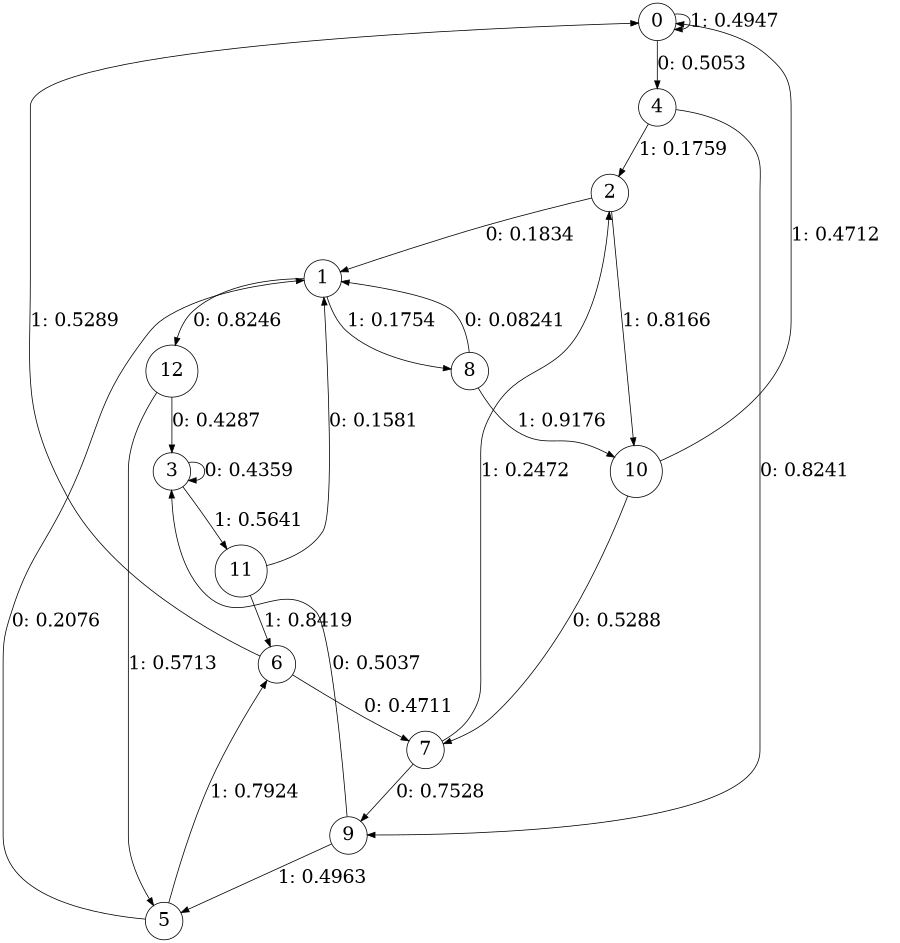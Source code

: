digraph "ch13faceL4" {
size = "6,8.5";
ratio = "fill";
node [shape = circle];
node [fontsize = 24];
edge [fontsize = 24];
0 -> 4 [label = "0: 0.5053   "];
0 -> 0 [label = "1: 0.4947   "];
1 -> 12 [label = "0: 0.8246   "];
1 -> 8 [label = "1: 0.1754   "];
2 -> 1 [label = "0: 0.1834   "];
2 -> 10 [label = "1: 0.8166   "];
3 -> 3 [label = "0: 0.4359   "];
3 -> 11 [label = "1: 0.5641   "];
4 -> 9 [label = "0: 0.8241   "];
4 -> 2 [label = "1: 0.1759   "];
5 -> 1 [label = "0: 0.2076   "];
5 -> 6 [label = "1: 0.7924   "];
6 -> 7 [label = "0: 0.4711   "];
6 -> 0 [label = "1: 0.5289   "];
7 -> 9 [label = "0: 0.7528   "];
7 -> 2 [label = "1: 0.2472   "];
8 -> 1 [label = "0: 0.08241  "];
8 -> 10 [label = "1: 0.9176   "];
9 -> 3 [label = "0: 0.5037   "];
9 -> 5 [label = "1: 0.4963   "];
10 -> 7 [label = "0: 0.5288   "];
10 -> 0 [label = "1: 0.4712   "];
11 -> 1 [label = "0: 0.1581   "];
11 -> 6 [label = "1: 0.8419   "];
12 -> 3 [label = "0: 0.4287   "];
12 -> 5 [label = "1: 0.5713   "];
}